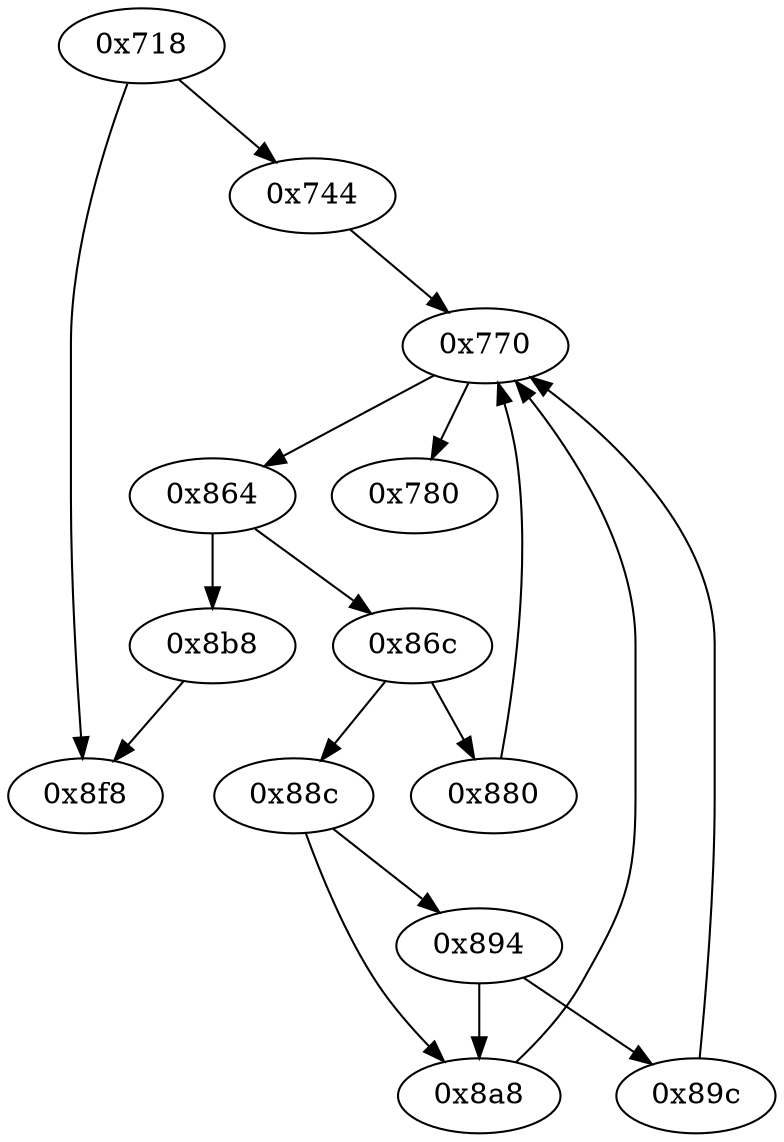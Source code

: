 strict digraph "" {
	"0x770"	 [opcode="[u'ldrb', u'sub', u'cmp', u'b']"];
	"0x780"	 [opcode="[u'lsl', u'add', u'ldr', u'add']"];
	"0x770" -> "0x780";
	"0x864"	 [opcode="[u'cmp', u'b']"];
	"0x770" -> "0x864";
	"0x86c"	 [opcode="[u'and', u'sub', u'and', u'cmp', u'b']"];
	"0x880"	 [opcode="[u'add', u'add', u'b']"];
	"0x86c" -> "0x880";
	"0x88c"	 [opcode="[u'cmp', u'b']"];
	"0x86c" -> "0x88c";
	"0x718"	 [opcode="[u'push', u'add', u'sub', u'mov', u'ldr', u'cmp', u'ldr', u'ldr', u'str', u'mov', u'b']"];
	"0x8f8"	 [opcode="[u'ldr', u'ldr', u'ldr', u'ldr', u'sub', u'sub', u'pop']"];
	"0x718" -> "0x8f8";
	"0x744"	 [opcode="[u'ldr', u'mov', u'bl', u'bl', u'mov', u'mov', u'mov', u'mov', u'b']"];
	"0x718" -> "0x744";
	"0x880" -> "0x770";
	"0x89c"	 [opcode="[u'add', u'add', u'b']"];
	"0x89c" -> "0x770";
	"0x894"	 [opcode="[u'cmp', u'b']"];
	"0x88c" -> "0x894";
	"0x8a8"	 [opcode="[u'cmp', u'add', u'add', u'b']"];
	"0x88c" -> "0x8a8";
	"0x864" -> "0x86c";
	"0x8b8"	 [opcode="[u'ldr', u'add', u'bl', u'ldr', u'mov', u'add', u'bl', u'ldr', u'mov', u'add', u'bl', u'ldr', u'mov', u'add', u'bl', u'mov']"];
	"0x864" -> "0x8b8";
	"0x744" -> "0x770";
	"0x8b8" -> "0x8f8";
	"0x894" -> "0x89c";
	"0x894" -> "0x8a8";
	"0x8a8" -> "0x770";
}
